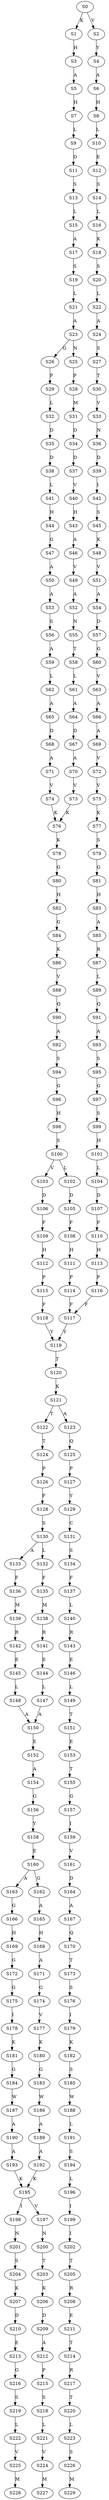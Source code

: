 strict digraph  {
	S0 -> S1 [ label = K ];
	S0 -> S2 [ label = V ];
	S1 -> S3 [ label = H ];
	S2 -> S4 [ label = Y ];
	S3 -> S5 [ label = A ];
	S4 -> S6 [ label = A ];
	S5 -> S7 [ label = H ];
	S6 -> S8 [ label = H ];
	S7 -> S9 [ label = L ];
	S8 -> S10 [ label = L ];
	S9 -> S11 [ label = D ];
	S10 -> S12 [ label = E ];
	S11 -> S13 [ label = S ];
	S12 -> S14 [ label = S ];
	S13 -> S15 [ label = L ];
	S14 -> S16 [ label = L ];
	S15 -> S17 [ label = A ];
	S16 -> S18 [ label = K ];
	S17 -> S19 [ label = S ];
	S18 -> S20 [ label = S ];
	S19 -> S21 [ label = L ];
	S20 -> S22 [ label = L ];
	S21 -> S23 [ label = A ];
	S22 -> S24 [ label = A ];
	S23 -> S25 [ label = N ];
	S23 -> S26 [ label = G ];
	S24 -> S27 [ label = S ];
	S25 -> S28 [ label = P ];
	S26 -> S29 [ label = P ];
	S27 -> S30 [ label = T ];
	S28 -> S31 [ label = M ];
	S29 -> S32 [ label = L ];
	S30 -> S33 [ label = V ];
	S31 -> S34 [ label = D ];
	S32 -> S35 [ label = D ];
	S33 -> S36 [ label = N ];
	S34 -> S37 [ label = D ];
	S35 -> S38 [ label = D ];
	S36 -> S39 [ label = D ];
	S37 -> S40 [ label = V ];
	S38 -> S41 [ label = L ];
	S39 -> S42 [ label = I ];
	S40 -> S43 [ label = H ];
	S41 -> S44 [ label = H ];
	S42 -> S45 [ label = S ];
	S43 -> S46 [ label = A ];
	S44 -> S47 [ label = G ];
	S45 -> S48 [ label = K ];
	S46 -> S49 [ label = V ];
	S47 -> S50 [ label = A ];
	S48 -> S51 [ label = V ];
	S49 -> S52 [ label = A ];
	S50 -> S53 [ label = A ];
	S51 -> S54 [ label = A ];
	S52 -> S55 [ label = N ];
	S53 -> S56 [ label = S ];
	S54 -> S57 [ label = D ];
	S55 -> S58 [ label = T ];
	S56 -> S59 [ label = A ];
	S57 -> S60 [ label = G ];
	S58 -> S61 [ label = L ];
	S59 -> S62 [ label = L ];
	S60 -> S63 [ label = V ];
	S61 -> S64 [ label = A ];
	S62 -> S65 [ label = A ];
	S63 -> S66 [ label = A ];
	S64 -> S67 [ label = D ];
	S65 -> S68 [ label = D ];
	S66 -> S69 [ label = A ];
	S67 -> S70 [ label = A ];
	S68 -> S71 [ label = A ];
	S69 -> S72 [ label = V ];
	S70 -> S73 [ label = V ];
	S71 -> S74 [ label = V ];
	S72 -> S75 [ label = V ];
	S73 -> S76 [ label = K ];
	S74 -> S76 [ label = K ];
	S75 -> S77 [ label = K ];
	S76 -> S78 [ label = K ];
	S77 -> S79 [ label = S ];
	S78 -> S80 [ label = G ];
	S79 -> S81 [ label = G ];
	S80 -> S82 [ label = H ];
	S81 -> S83 [ label = H ];
	S82 -> S84 [ label = G ];
	S83 -> S85 [ label = A ];
	S84 -> S86 [ label = K ];
	S85 -> S87 [ label = R ];
	S86 -> S88 [ label = V ];
	S87 -> S89 [ label = L ];
	S88 -> S90 [ label = Q ];
	S89 -> S91 [ label = Q ];
	S90 -> S92 [ label = A ];
	S91 -> S93 [ label = A ];
	S92 -> S94 [ label = S ];
	S93 -> S95 [ label = S ];
	S94 -> S96 [ label = G ];
	S95 -> S97 [ label = G ];
	S96 -> S98 [ label = H ];
	S97 -> S99 [ label = S ];
	S98 -> S100 [ label = S ];
	S99 -> S101 [ label = H ];
	S100 -> S102 [ label = L ];
	S100 -> S103 [ label = V ];
	S101 -> S104 [ label = L ];
	S102 -> S105 [ label = D ];
	S103 -> S106 [ label = D ];
	S104 -> S107 [ label = D ];
	S105 -> S108 [ label = F ];
	S106 -> S109 [ label = F ];
	S107 -> S110 [ label = F ];
	S108 -> S111 [ label = H ];
	S109 -> S112 [ label = H ];
	S110 -> S113 [ label = H ];
	S111 -> S114 [ label = P ];
	S112 -> S115 [ label = P ];
	S113 -> S116 [ label = P ];
	S114 -> S117 [ label = F ];
	S115 -> S118 [ label = F ];
	S116 -> S117 [ label = F ];
	S117 -> S119 [ label = Y ];
	S118 -> S119 [ label = Y ];
	S119 -> S120 [ label = T ];
	S120 -> S121 [ label = K ];
	S121 -> S122 [ label = T ];
	S121 -> S123 [ label = A ];
	S122 -> S124 [ label = T ];
	S123 -> S125 [ label = Q ];
	S124 -> S126 [ label = P ];
	S125 -> S127 [ label = P ];
	S126 -> S128 [ label = F ];
	S127 -> S129 [ label = Y ];
	S128 -> S130 [ label = S ];
	S129 -> S131 [ label = C ];
	S130 -> S132 [ label = L ];
	S130 -> S133 [ label = A ];
	S131 -> S134 [ label = S ];
	S132 -> S135 [ label = F ];
	S133 -> S136 [ label = F ];
	S134 -> S137 [ label = F ];
	S135 -> S138 [ label = M ];
	S136 -> S139 [ label = M ];
	S137 -> S140 [ label = L ];
	S138 -> S141 [ label = R ];
	S139 -> S142 [ label = R ];
	S140 -> S143 [ label = R ];
	S141 -> S144 [ label = E ];
	S142 -> S145 [ label = E ];
	S143 -> S146 [ label = E ];
	S144 -> S147 [ label = L ];
	S145 -> S148 [ label = L ];
	S146 -> S149 [ label = L ];
	S147 -> S150 [ label = A ];
	S148 -> S150 [ label = A ];
	S149 -> S151 [ label = T ];
	S150 -> S152 [ label = E ];
	S151 -> S153 [ label = E ];
	S152 -> S154 [ label = A ];
	S153 -> S155 [ label = T ];
	S154 -> S156 [ label = G ];
	S155 -> S157 [ label = G ];
	S156 -> S158 [ label = Y ];
	S157 -> S159 [ label = I ];
	S158 -> S160 [ label = E ];
	S159 -> S161 [ label = V ];
	S160 -> S162 [ label = G ];
	S160 -> S163 [ label = A ];
	S161 -> S164 [ label = D ];
	S162 -> S165 [ label = A ];
	S163 -> S166 [ label = G ];
	S164 -> S167 [ label = A ];
	S165 -> S168 [ label = H ];
	S166 -> S169 [ label = H ];
	S167 -> S170 [ label = Q ];
	S168 -> S171 [ label = A ];
	S169 -> S172 [ label = G ];
	S170 -> S173 [ label = T ];
	S171 -> S174 [ label = G ];
	S172 -> S175 [ label = G ];
	S173 -> S176 [ label = S ];
	S174 -> S177 [ label = V ];
	S175 -> S178 [ label = I ];
	S176 -> S179 [ label = I ];
	S177 -> S180 [ label = K ];
	S178 -> S181 [ label = K ];
	S179 -> S182 [ label = K ];
	S180 -> S183 [ label = G ];
	S181 -> S184 [ label = G ];
	S182 -> S185 [ label = S ];
	S183 -> S186 [ label = W ];
	S184 -> S187 [ label = W ];
	S185 -> S188 [ label = W ];
	S186 -> S189 [ label = A ];
	S187 -> S190 [ label = A ];
	S188 -> S191 [ label = L ];
	S189 -> S192 [ label = A ];
	S190 -> S193 [ label = A ];
	S191 -> S194 [ label = S ];
	S192 -> S195 [ label = K ];
	S193 -> S195 [ label = K ];
	S194 -> S196 [ label = L ];
	S195 -> S197 [ label = V ];
	S195 -> S198 [ label = I ];
	S196 -> S199 [ label = I ];
	S197 -> S200 [ label = N ];
	S198 -> S201 [ label = N ];
	S199 -> S202 [ label = I ];
	S200 -> S203 [ label = T ];
	S201 -> S204 [ label = S ];
	S202 -> S205 [ label = T ];
	S203 -> S206 [ label = K ];
	S204 -> S207 [ label = K ];
	S205 -> S208 [ label = R ];
	S206 -> S209 [ label = D ];
	S207 -> S210 [ label = D ];
	S208 -> S211 [ label = E ];
	S209 -> S212 [ label = A ];
	S210 -> S213 [ label = E ];
	S211 -> S214 [ label = T ];
	S212 -> S215 [ label = P ];
	S213 -> S216 [ label = G ];
	S214 -> S217 [ label = R ];
	S215 -> S218 [ label = S ];
	S216 -> S219 [ label = S ];
	S217 -> S220 [ label = T ];
	S218 -> S221 [ label = L ];
	S219 -> S222 [ label = L ];
	S220 -> S223 [ label = L ];
	S221 -> S224 [ label = V ];
	S222 -> S225 [ label = V ];
	S223 -> S226 [ label = S ];
	S224 -> S227 [ label = M ];
	S225 -> S228 [ label = M ];
	S226 -> S229 [ label = M ];
}
